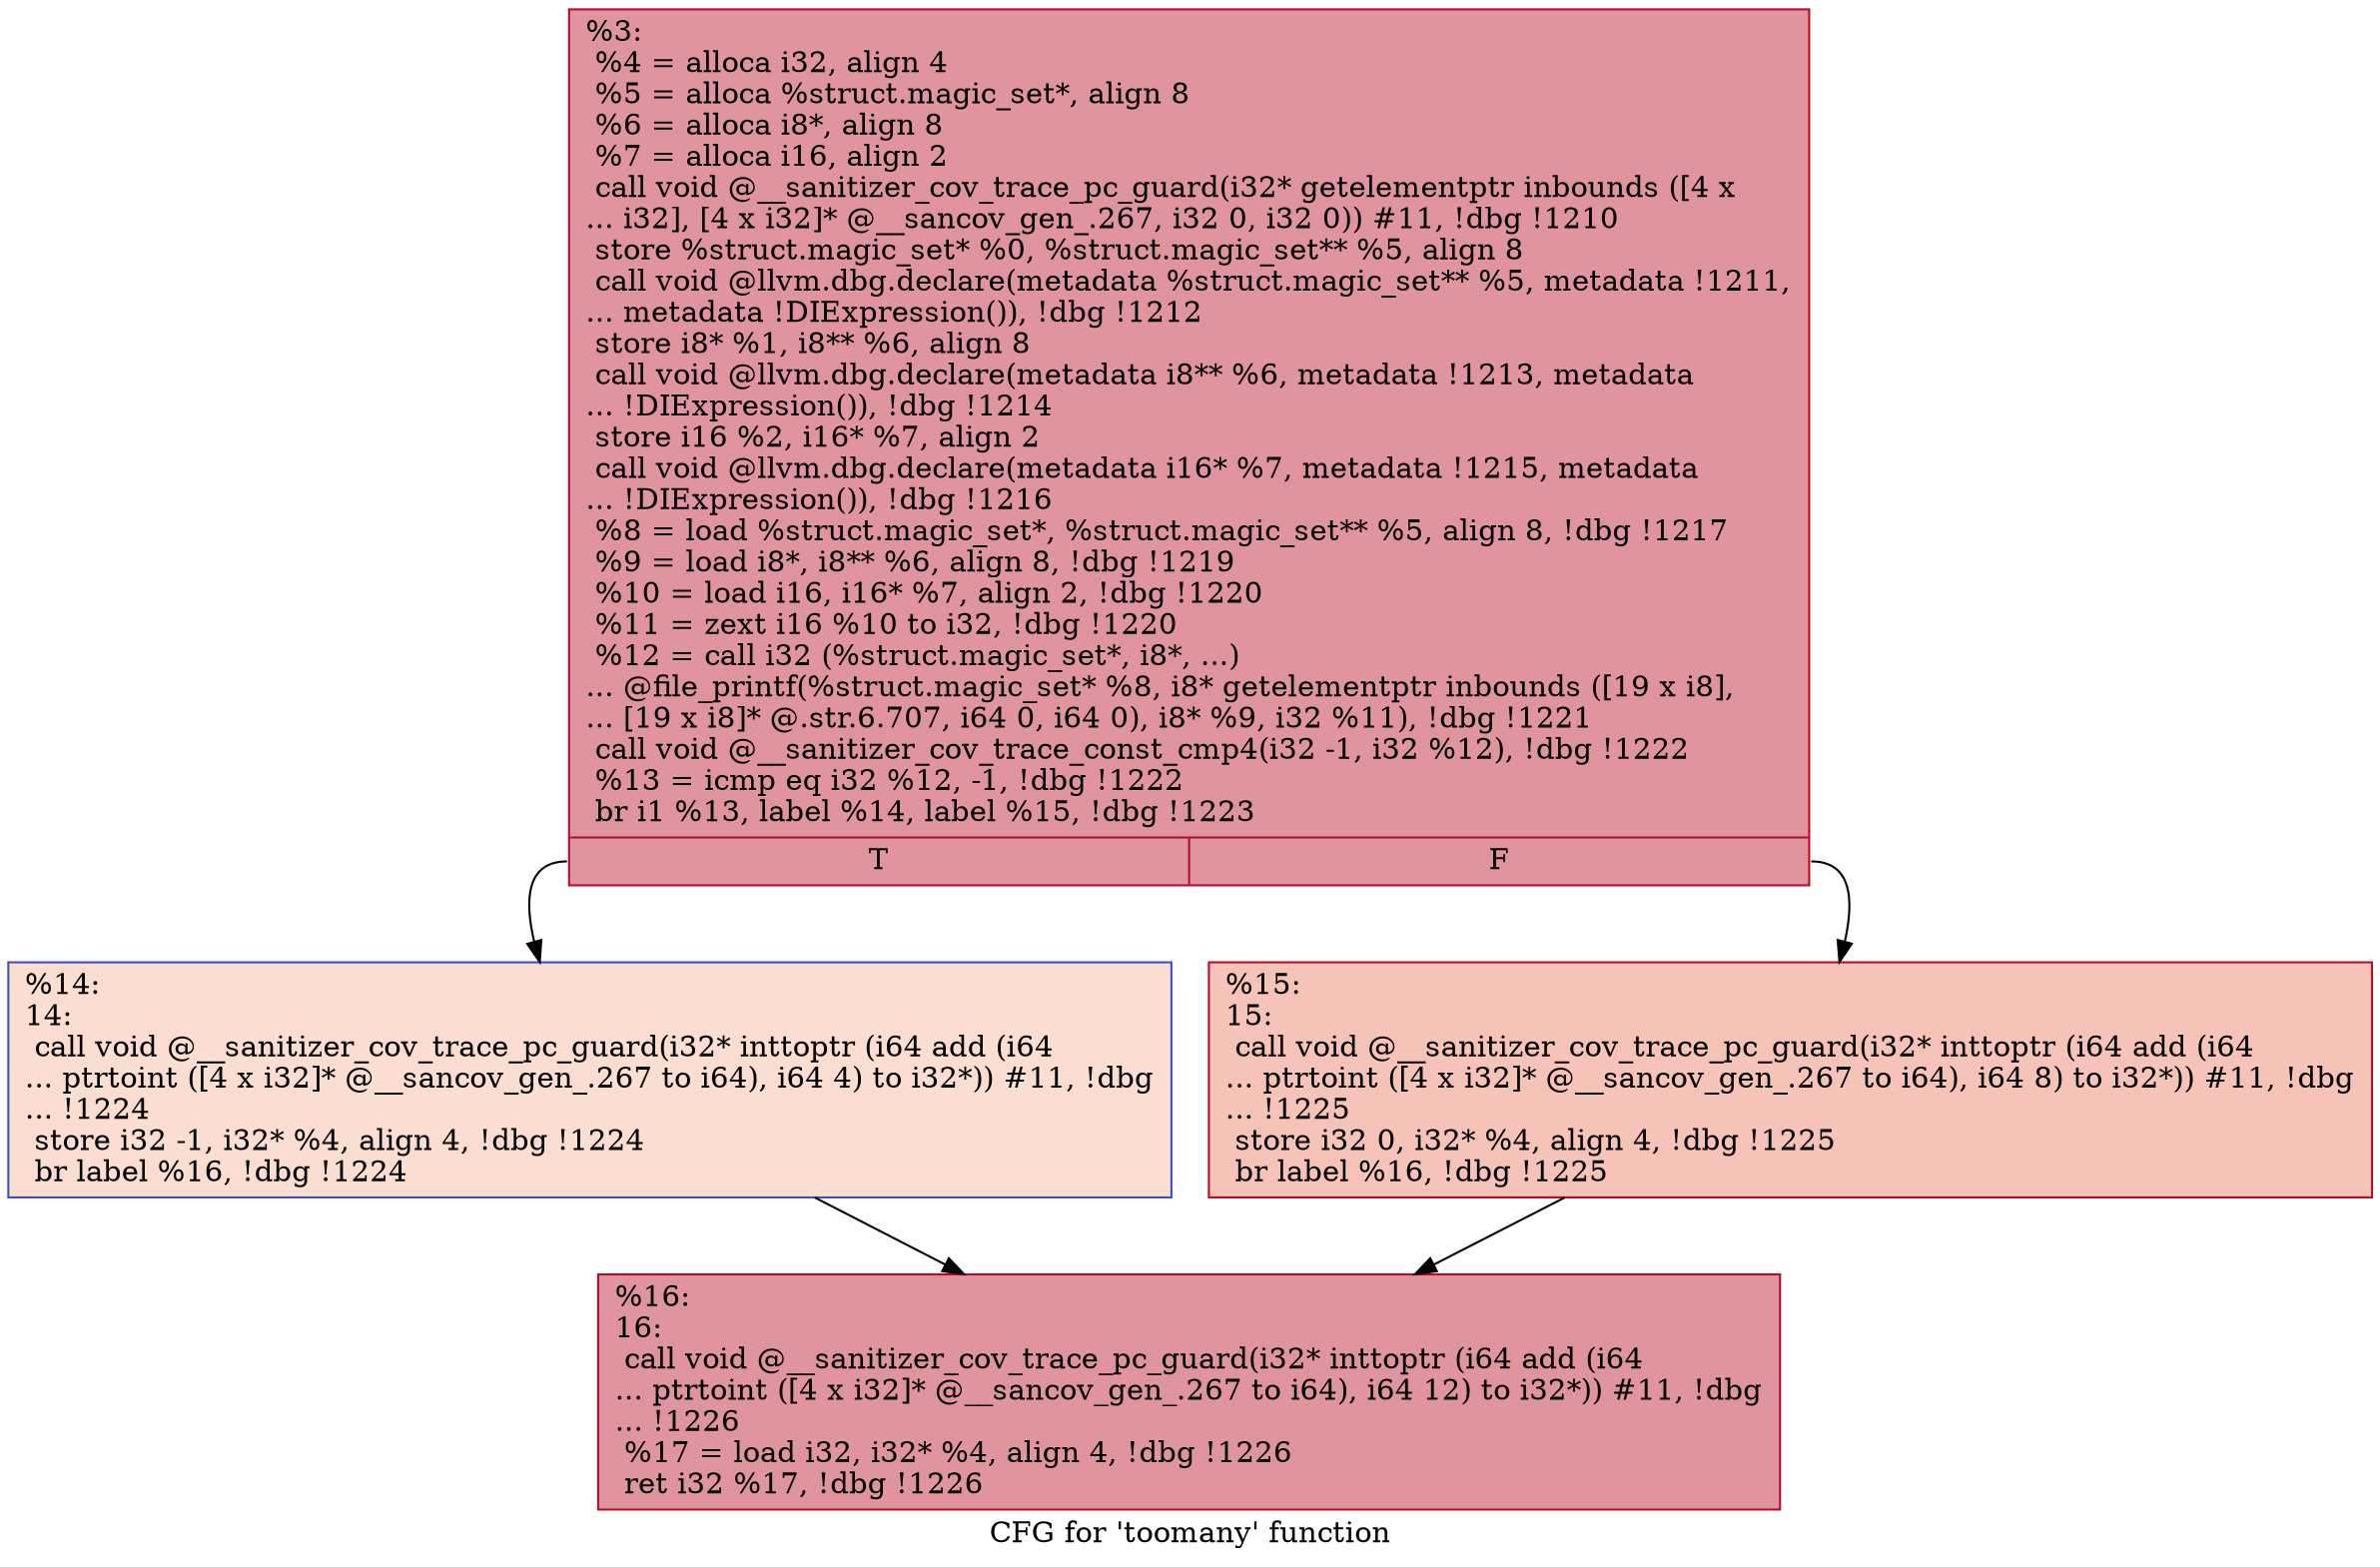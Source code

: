 digraph "CFG for 'toomany' function" {
	label="CFG for 'toomany' function";

	Node0x555555df3e70 [shape=record,color="#b70d28ff", style=filled, fillcolor="#b70d2870",label="{%3:\l  %4 = alloca i32, align 4\l  %5 = alloca %struct.magic_set*, align 8\l  %6 = alloca i8*, align 8\l  %7 = alloca i16, align 2\l  call void @__sanitizer_cov_trace_pc_guard(i32* getelementptr inbounds ([4 x\l... i32], [4 x i32]* @__sancov_gen_.267, i32 0, i32 0)) #11, !dbg !1210\l  store %struct.magic_set* %0, %struct.magic_set** %5, align 8\l  call void @llvm.dbg.declare(metadata %struct.magic_set** %5, metadata !1211,\l... metadata !DIExpression()), !dbg !1212\l  store i8* %1, i8** %6, align 8\l  call void @llvm.dbg.declare(metadata i8** %6, metadata !1213, metadata\l... !DIExpression()), !dbg !1214\l  store i16 %2, i16* %7, align 2\l  call void @llvm.dbg.declare(metadata i16* %7, metadata !1215, metadata\l... !DIExpression()), !dbg !1216\l  %8 = load %struct.magic_set*, %struct.magic_set** %5, align 8, !dbg !1217\l  %9 = load i8*, i8** %6, align 8, !dbg !1219\l  %10 = load i16, i16* %7, align 2, !dbg !1220\l  %11 = zext i16 %10 to i32, !dbg !1220\l  %12 = call i32 (%struct.magic_set*, i8*, ...)\l... @file_printf(%struct.magic_set* %8, i8* getelementptr inbounds ([19 x i8],\l... [19 x i8]* @.str.6.707, i64 0, i64 0), i8* %9, i32 %11), !dbg !1221\l  call void @__sanitizer_cov_trace_const_cmp4(i32 -1, i32 %12), !dbg !1222\l  %13 = icmp eq i32 %12, -1, !dbg !1222\l  br i1 %13, label %14, label %15, !dbg !1223\l|{<s0>T|<s1>F}}"];
	Node0x555555df3e70:s0 -> Node0x555555df67d0;
	Node0x555555df3e70:s1 -> Node0x555555df6820;
	Node0x555555df67d0 [shape=record,color="#3d50c3ff", style=filled, fillcolor="#f7b39670",label="{%14:\l14:                                               \l  call void @__sanitizer_cov_trace_pc_guard(i32* inttoptr (i64 add (i64\l... ptrtoint ([4 x i32]* @__sancov_gen_.267 to i64), i64 4) to i32*)) #11, !dbg\l... !1224\l  store i32 -1, i32* %4, align 4, !dbg !1224\l  br label %16, !dbg !1224\l}"];
	Node0x555555df67d0 -> Node0x555555df6870;
	Node0x555555df6820 [shape=record,color="#b70d28ff", style=filled, fillcolor="#e8765c70",label="{%15:\l15:                                               \l  call void @__sanitizer_cov_trace_pc_guard(i32* inttoptr (i64 add (i64\l... ptrtoint ([4 x i32]* @__sancov_gen_.267 to i64), i64 8) to i32*)) #11, !dbg\l... !1225\l  store i32 0, i32* %4, align 4, !dbg !1225\l  br label %16, !dbg !1225\l}"];
	Node0x555555df6820 -> Node0x555555df6870;
	Node0x555555df6870 [shape=record,color="#b70d28ff", style=filled, fillcolor="#b70d2870",label="{%16:\l16:                                               \l  call void @__sanitizer_cov_trace_pc_guard(i32* inttoptr (i64 add (i64\l... ptrtoint ([4 x i32]* @__sancov_gen_.267 to i64), i64 12) to i32*)) #11, !dbg\l... !1226\l  %17 = load i32, i32* %4, align 4, !dbg !1226\l  ret i32 %17, !dbg !1226\l}"];
}
